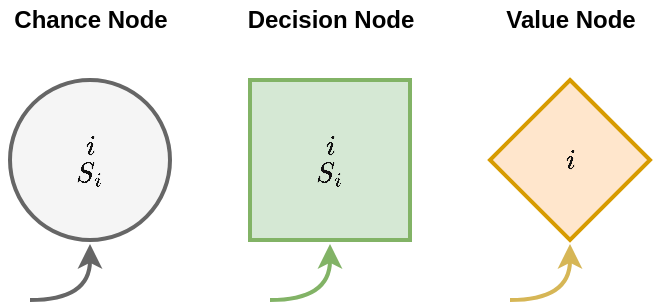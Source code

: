 <mxfile version="13.3.9" type="device"><diagram id="cxIiOtYGRTE8TDBf8hk0" name="Page-1"><mxGraphModel dx="813" dy="503" grid="1" gridSize="10" guides="1" tooltips="1" connect="1" arrows="1" fold="1" page="1" pageScale="1" pageWidth="850" pageHeight="1100" math="1" shadow="0"><root><mxCell id="0"/><mxCell id="1" parent="0"/><mxCell id="nCAqUqSmB_5E_8_PiaAX-5" value="`i`&lt;br&gt;`S_i`" style="ellipse;whiteSpace=wrap;html=1;aspect=fixed;fillColor=#f5f5f5;strokeColor=#666666;strokeWidth=2;perimeterSpacing=2;fontColor=#121212;" parent="1" vertex="1"><mxGeometry x="120" y="80" width="80" height="80" as="geometry"/></mxCell><mxCell id="nCAqUqSmB_5E_8_PiaAX-6" value="`i`&lt;br&gt;`S_i`" style="whiteSpace=wrap;html=1;aspect=fixed;fontFamily=Helvetica;fontSize=12;align=center;strokeColor=#82b366;fillColor=#d5e8d4;strokeWidth=2;perimeterSpacing=2;fontColor=#121212;" parent="1" vertex="1"><mxGeometry x="240" y="80" width="80" height="80" as="geometry"/></mxCell><mxCell id="nCAqUqSmB_5E_8_PiaAX-7" value="`i`" style="rhombus;whiteSpace=wrap;html=1;fontFamily=Helvetica;fontSize=12;align=center;strokeColor=#d79b00;fillColor=#ffe6cc;strokeWidth=2;perimeterSpacing=2;fontColor=#121212;" parent="1" vertex="1"><mxGeometry x="360" y="80" width="80" height="80" as="geometry"/></mxCell><mxCell id="hsMYln8dEvMo6TuAOGdA-1" value="Chance Node" style="text;html=1;align=center;verticalAlign=middle;resizable=0;points=[];autosize=1;fontStyle=1" parent="1" vertex="1"><mxGeometry x="115" y="40" width="90" height="20" as="geometry"/></mxCell><mxCell id="hsMYln8dEvMo6TuAOGdA-2" value="Decision Node" style="text;html=1;align=center;verticalAlign=middle;resizable=0;points=[];autosize=1;fontStyle=1" parent="1" vertex="1"><mxGeometry x="230" y="40" width="100" height="20" as="geometry"/></mxCell><mxCell id="hsMYln8dEvMo6TuAOGdA-3" value="Value Node" style="text;html=1;align=center;verticalAlign=middle;resizable=0;points=[];autosize=1;fontStyle=1" parent="1" vertex="1"><mxGeometry x="360" y="40" width="80" height="20" as="geometry"/></mxCell><mxCell id="hsMYln8dEvMo6TuAOGdA-5" style="edgeStyle=orthogonalEdgeStyle;rounded=0;orthogonalLoop=1;jettySize=auto;html=1;entryX=0.5;entryY=1;entryDx=0;entryDy=0;fontColor=#121212;fillColor=#f5f5f5;strokeColor=#666666;strokeWidth=2;curved=1;" parent="1" target="nCAqUqSmB_5E_8_PiaAX-5" edge="1"><mxGeometry relative="1" as="geometry"><mxPoint x="130" y="190" as="sourcePoint"/><Array as="points"><mxPoint x="160" y="190"/></Array></mxGeometry></mxCell><mxCell id="hsMYln8dEvMo6TuAOGdA-7" style="edgeStyle=orthogonalEdgeStyle;rounded=0;orthogonalLoop=1;jettySize=auto;html=1;entryX=0.5;entryY=1;entryDx=0;entryDy=0;strokeWidth=2;fontColor=#121212;fillColor=#d5e8d4;strokeColor=#82b366;curved=1;" parent="1" target="nCAqUqSmB_5E_8_PiaAX-6" edge="1"><mxGeometry relative="1" as="geometry"><mxPoint x="250" y="190" as="sourcePoint"/><Array as="points"><mxPoint x="250" y="190"/><mxPoint x="280" y="190"/></Array></mxGeometry></mxCell><mxCell id="hsMYln8dEvMo6TuAOGdA-9" style="edgeStyle=orthogonalEdgeStyle;rounded=0;orthogonalLoop=1;jettySize=auto;html=1;entryX=0.5;entryY=1;entryDx=0;entryDy=0;strokeWidth=2;fontColor=#121212;fillColor=#fff2cc;strokeColor=#d6b656;curved=1;" parent="1" target="nCAqUqSmB_5E_8_PiaAX-7" edge="1"><mxGeometry relative="1" as="geometry"><mxPoint x="370" y="190" as="sourcePoint"/><Array as="points"><mxPoint x="400" y="190"/></Array></mxGeometry></mxCell></root></mxGraphModel></diagram></mxfile>